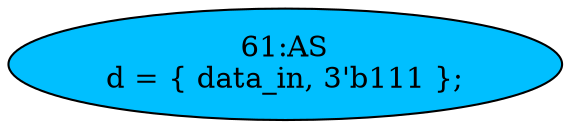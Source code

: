 strict digraph "" {
	node [label="\N"];
	"61:AS"	 [ast="<pyverilog.vparser.ast.Assign object at 0x7fee016cccd0>",
		def_var="['d']",
		fillcolor=deepskyblue,
		label="61:AS
d = { data_in, 3'b111 };",
		statements="[]",
		style=filled,
		typ=Assign,
		use_var="['data_in']"];
}
